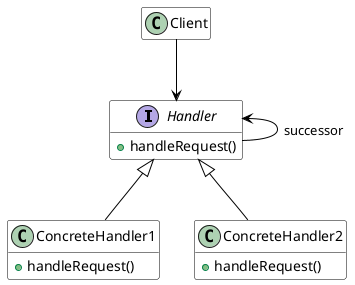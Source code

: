 @startuml
hide empty attributes
hide empty members
skinparam backgroundcolor White
skinparam class {
 ArrowColor Black
 BackgroundColor White
 BorderColor Black
}

interface Handler {
 +handleRequest()
}

class ConcreteHandler1 {
 +handleRequest()
}

class ConcreteHandler2 {
 +handleRequest()
}

Client --> Handler
Handler <-- Handler : successor
Handler <|-- ConcreteHandler1
Handler <|-- ConcreteHandler2
@enduml
